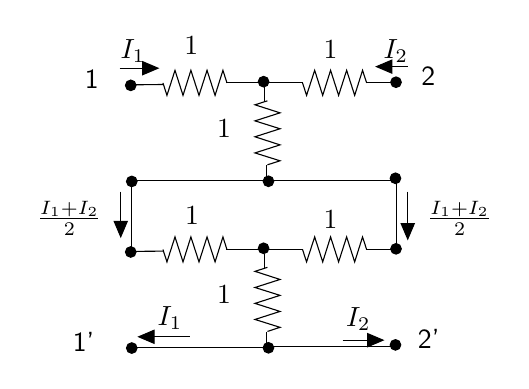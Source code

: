 \begin{tikzpicture}[y=-1cm]
\sf
\path (4.711,8.716) node[text=black,anchor=base] {$I_2$};
\path (5.46,7.431) node[text=black,anchor=base west] {$\frac{I_{1}+I_{2}}{2}$};
\path (1.576,7.431) node[text=black,anchor=base east] {$\frac{I_{1}+I_{2}}{2}$};
\path (5.187,5.304) node[text=black,anchor=base] {$I_2$};
\path (2.318,8.7) node[text=black,anchor=base] {$I_1$};
\path (1.849,5.304) node[text=black,anchor=base] {$I_1$};
\draw[arrows=-triangle 45,black] (5.338,5.413) -- (4.924,5.413);
\draw[arrows=-triangle 45,black] (5.338,7.002) -- (5.338,7.62);
\draw[arrows=-triangle 45,black] (4.511,8.887) -- (5.042,8.887);
\draw[arrows=-triangle 45,black] (2.569,8.844) -- (1.904,8.844);
\draw[arrows=-triangle 45,black] (1.693,7.002) -- (1.693,7.591);
\draw[arrows=-triangle 45,black] (1.68,5.433) -- (2.184,5.433);
\path (5.387,5.649) node[text=black,anchor=base west] {2};
\path (1.536,5.689) node[text=black,anchor=base east] {1};
\draw[black] (3.036,5.616) -- (4.007,5.616);
\draw[black] (4.002,5.62) -- (4.053,5.778) -- (4.156,5.46) -- (4.258,5.778) -- (4.358,5.46) -- (4.46,5.778) -- (4.562,5.46) -- (4.664,5.778) -- (4.764,5.46) -- (4.816,5.62);
\draw[black] (2.229,5.62) -- (2.28,5.778) -- (2.382,5.46) -- (2.484,5.778) -- (2.584,5.46) -- (2.687,5.778) -- (2.789,5.46) -- (2.891,5.778) -- (2.991,5.46) -- (3.042,5.62);
\draw[black] (3.549,6.856) -- (3.549,6.664);
\draw[black] (3.516,5.862) -- (3.516,5.673);
\draw[black] (3.556,5.847) -- (3.398,5.898) -- (3.716,6) -- (3.398,6.102) -- (3.716,6.202) -- (3.398,6.304) -- (3.716,6.407) -- (3.398,6.509) -- (3.716,6.609) -- (3.556,6.66);
\path (2.589,5.262) node[text=black,anchor=base] {$1$};
\path (4.358,5.313) node[text=black,anchor=base] {$1$};
\path (3.216,6.307) node[text=black,anchor=base east] {$1$};
\path (3.216,8.422) node[text=black,anchor=base east] {$1$};
\path (4.358,7.471) node[text=black,anchor=base] {$1$};
\path (2.598,7.413) node[text=black,anchor=base] {$1$};
\draw[black] (3.556,7.962) -- (3.398,8.013) -- (3.716,8.116) -- (3.398,8.218) -- (3.716,8.318) -- (3.398,8.42) -- (3.716,8.522) -- (3.398,8.624) -- (3.716,8.724) -- (3.556,8.776);
\draw[black] (3.516,7.978) -- (3.516,7.789);
\draw[black] (3.549,8.971) -- (3.549,8.78);
\draw[black] (2.229,7.736) -- (2.28,7.893) -- (2.382,7.576) -- (2.484,7.893) -- (2.584,7.576) -- (2.687,7.893) -- (2.789,7.576) -- (2.891,7.893) -- (2.991,7.576) -- (3.042,7.736);
\draw[black] (4.002,7.736) -- (4.053,7.893) -- (4.156,7.576) -- (4.258,7.893) -- (4.358,7.576) -- (4.46,7.893) -- (4.562,7.576) -- (4.664,7.893) -- (4.764,7.576) -- (4.816,7.736);
\draw[black] (3.036,7.731) -- (4.007,7.731);
\path (1.482,9.036) node[text=black,anchor=base east] {1'};
\path (5.344,8.989) node[text=black,anchor=base west] {2'};
\draw[black] (1.833,6.856) -- (1.833,7.744);
\draw[black] (5.196,6.827) -- (5.196,7.711);
\filldraw[black] (3.569,6.869) ellipse (0.067cm and 0.067cm);
\filldraw[black] (3.507,5.604) ellipse (0.067cm and 0.067cm);
\draw[black] (4.811,5.616) -- (5.142,5.616);
\draw[black] (3.564,6.856) -- (5.2,6.856);
\draw[black] (1.836,5.644) -- (2.229,5.64);
\draw[black] (1.853,6.86) -- (3.551,6.86);
\filldraw[black] (5.182,6.831) ellipse (0.067cm and 0.067cm);
\filldraw[black] (5.189,5.611) ellipse (0.067cm and 0.067cm);
\filldraw[black] (1.833,6.871) ellipse (0.067cm and 0.067cm);
\filldraw[black] (1.82,5.651) ellipse (0.067cm and 0.067cm);
\filldraw[black] (1.82,7.767) ellipse (0.067cm and 0.067cm);
\filldraw[black] (1.833,8.987) ellipse (0.067cm and 0.067cm);
\filldraw[black] (5.189,7.727) ellipse (0.067cm and 0.067cm);
\filldraw[black] (5.182,8.947) ellipse (0.067cm and 0.067cm);
\draw[black] (1.853,8.976) -- (3.551,8.976);
\draw[black] (1.836,7.76) -- (2.229,7.756);
\draw[black] (3.564,8.971) -- (5.2,8.971);
\draw[black] (4.811,7.731) -- (5.142,7.731);
\filldraw[black] (3.507,7.72) ellipse (0.067cm and 0.067cm);
\filldraw[black] (3.569,8.984) ellipse (0.067cm and 0.067cm);

\end{tikzpicture}%

%% Configure (x)emacs for this file ...
%% Local Variables:
%% mode: latex
%% End: